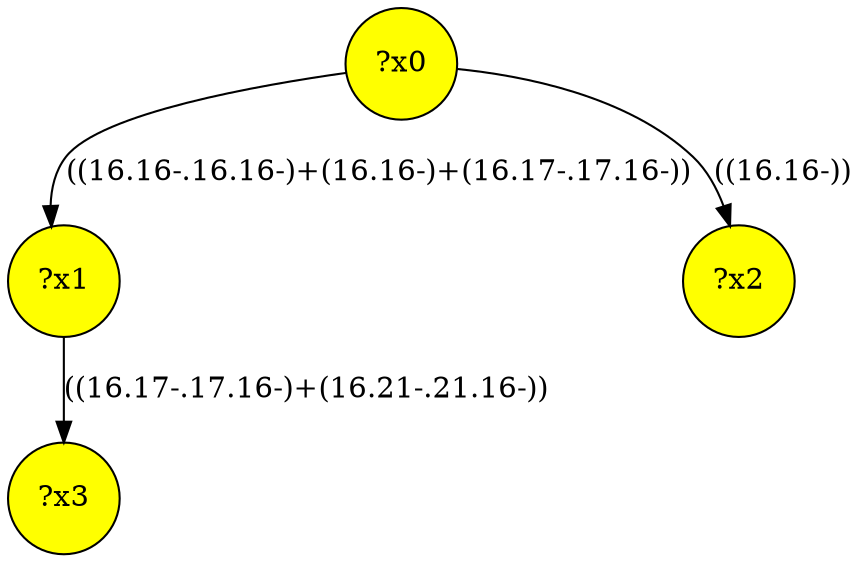 digraph g {
	x1 [fillcolor="yellow", style="filled," shape=circle, label="?x1"];
	x2 [fillcolor="yellow", style="filled," shape=circle, label="?x2"];
	x3 [fillcolor="yellow", style="filled," shape=circle, label="?x3"];
	x0 [fillcolor="yellow", style="filled," shape=circle, label="?x0"];
	x0 -> x1 [label="((16.16-.16.16-)+(16.16-)+(16.17-.17.16-))"];
	x0 -> x2 [label="((16.16-))"];
	x1 -> x3 [label="((16.17-.17.16-)+(16.21-.21.16-))"];
}
